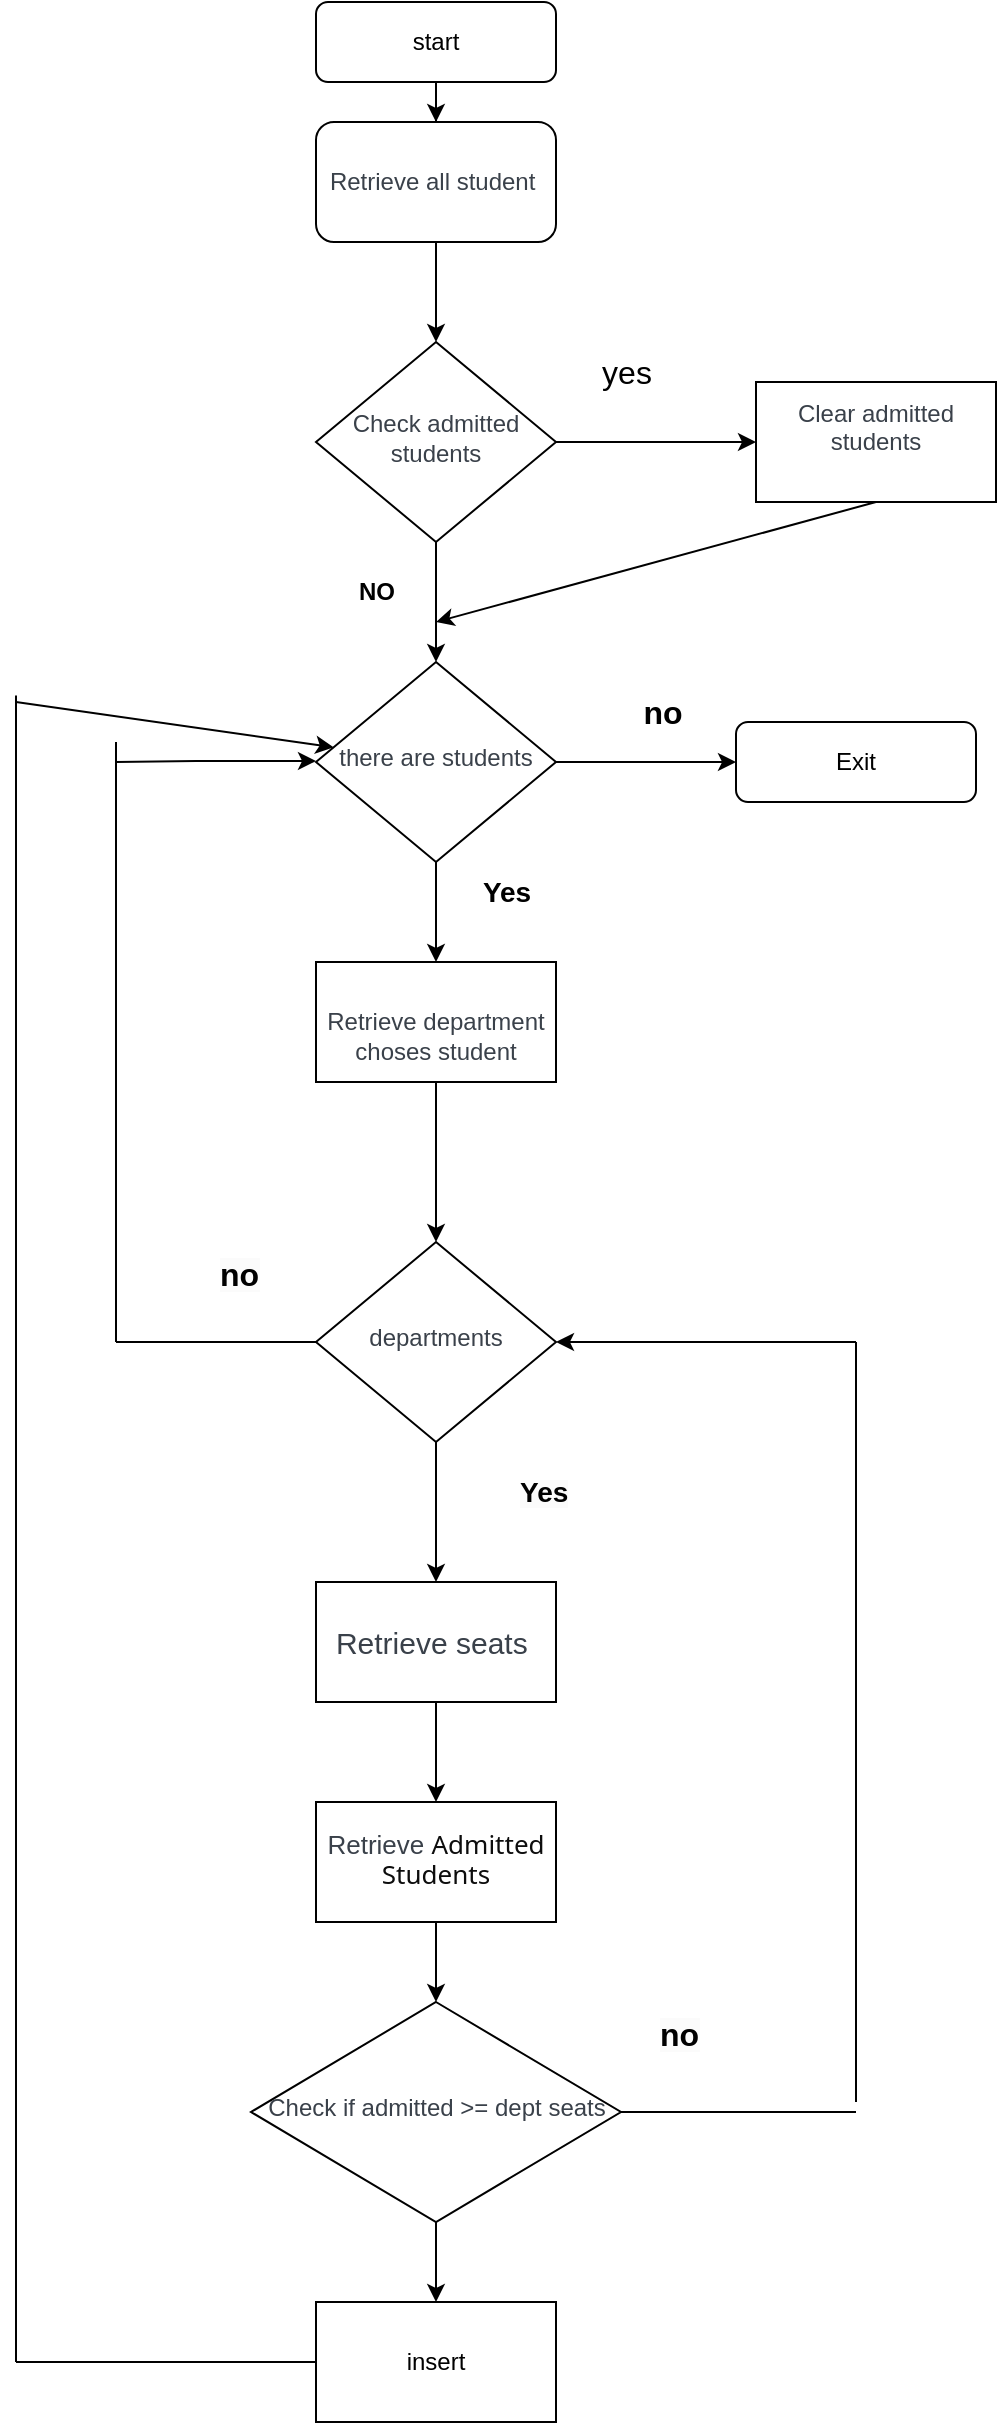 <mxfile version="24.3.1" type="github">
  <diagram id="C5RBs43oDa-KdzZeNtuy" name="Page-1">
    <mxGraphModel dx="1050" dy="565" grid="1" gridSize="10" guides="1" tooltips="1" connect="1" arrows="1" fold="1" page="1" pageScale="1" pageWidth="827" pageHeight="1169" math="0" shadow="0">
      <root>
        <mxCell id="WIyWlLk6GJQsqaUBKTNV-0" />
        <mxCell id="WIyWlLk6GJQsqaUBKTNV-1" parent="WIyWlLk6GJQsqaUBKTNV-0" />
        <mxCell id="Pb0_odCe1Oxpf_yJffRR-13" style="edgeStyle=orthogonalEdgeStyle;rounded=0;orthogonalLoop=1;jettySize=auto;html=1;entryX=0.5;entryY=0;entryDx=0;entryDy=0;" edge="1" parent="WIyWlLk6GJQsqaUBKTNV-1" source="WIyWlLk6GJQsqaUBKTNV-3" target="Pb0_odCe1Oxpf_yJffRR-3">
          <mxGeometry relative="1" as="geometry" />
        </mxCell>
        <mxCell id="WIyWlLk6GJQsqaUBKTNV-3" value="start" style="rounded=1;whiteSpace=wrap;html=1;fontSize=12;glass=0;strokeWidth=1;shadow=0;" parent="WIyWlLk6GJQsqaUBKTNV-1" vertex="1">
          <mxGeometry x="180" width="120" height="40" as="geometry" />
        </mxCell>
        <mxCell id="Pb0_odCe1Oxpf_yJffRR-63" value="" style="edgeStyle=orthogonalEdgeStyle;rounded=0;orthogonalLoop=1;jettySize=auto;html=1;" edge="1" parent="WIyWlLk6GJQsqaUBKTNV-1" source="WIyWlLk6GJQsqaUBKTNV-10" target="Pb0_odCe1Oxpf_yJffRR-14">
          <mxGeometry relative="1" as="geometry" />
        </mxCell>
        <mxCell id="Pb0_odCe1Oxpf_yJffRR-64" value="" style="edgeStyle=orthogonalEdgeStyle;rounded=0;orthogonalLoop=1;jettySize=auto;html=1;" edge="1" parent="WIyWlLk6GJQsqaUBKTNV-1" source="WIyWlLk6GJQsqaUBKTNV-10" target="Pb0_odCe1Oxpf_yJffRR-18">
          <mxGeometry relative="1" as="geometry" />
        </mxCell>
        <mxCell id="WIyWlLk6GJQsqaUBKTNV-10" value="&lt;span data-lucid-content=&quot;{&amp;quot;t&amp;quot;:&amp;quot;Check admitted students&amp;quot;,&amp;quot;m&amp;quot;:[{&amp;quot;s&amp;quot;:0,&amp;quot;n&amp;quot;:&amp;quot;c&amp;quot;,&amp;quot;v&amp;quot;:&amp;quot;#3a414aff&amp;quot;,&amp;quot;e&amp;quot;:23}]}&quot; data-lucid-type=&quot;application/vnd.lucid.text&quot;&gt;&lt;span style=&quot;color:#3a414a;&quot;&gt;Check admitted students&lt;/span&gt;&lt;/span&gt;" style="rhombus;whiteSpace=wrap;html=1;shadow=0;fontFamily=Helvetica;fontSize=12;align=center;strokeWidth=1;spacing=6;spacingTop=-4;" parent="WIyWlLk6GJQsqaUBKTNV-1" vertex="1">
          <mxGeometry x="180" y="170" width="120" height="100" as="geometry" />
        </mxCell>
        <mxCell id="Pb0_odCe1Oxpf_yJffRR-12" style="edgeStyle=orthogonalEdgeStyle;rounded=0;orthogonalLoop=1;jettySize=auto;html=1;exitX=0.5;exitY=1;exitDx=0;exitDy=0;entryX=0.5;entryY=0;entryDx=0;entryDy=0;" edge="1" parent="WIyWlLk6GJQsqaUBKTNV-1" source="Pb0_odCe1Oxpf_yJffRR-3" target="WIyWlLk6GJQsqaUBKTNV-10">
          <mxGeometry relative="1" as="geometry" />
        </mxCell>
        <UserObject label="&lt;br&gt;&lt;span data-lucid-content=&quot;{&amp;quot;t&amp;quot;:&amp;quot;Retrieve all student data&amp;quot;,&amp;quot;m&amp;quot;:[{&amp;quot;s&amp;quot;:0,&amp;quot;n&amp;quot;:&amp;quot;c&amp;quot;,&amp;quot;v&amp;quot;:&amp;quot;#3a414aff&amp;quot;,&amp;quot;e&amp;quot;:25}]}&quot; data-lucid-type=&quot;application/vnd.lucid.text&quot;&gt;&lt;span style=&quot;color:#3a414a;&quot;&gt;Retrieve all student&amp;nbsp;&lt;/span&gt;&lt;/span&gt;&lt;div&gt;&lt;br&gt;&lt;/div&gt;" link="&#xa;&lt;span data-lucid-content=&quot;{&amp;quot;t&amp;quot;:&amp;quot;Retrieve all student data&amp;quot;,&amp;quot;m&amp;quot;:[{&amp;quot;s&amp;quot;:0,&amp;quot;n&amp;quot;:&amp;quot;c&amp;quot;,&amp;quot;v&amp;quot;:&amp;quot;#3a414aff&amp;quot;,&amp;quot;e&amp;quot;:25}]}&quot; data-lucid-type=&quot;application/vnd.lucid.text&quot;&gt;&lt;span style=&quot;color:#3a414a;&quot;&gt;Retrieve all student data&lt;/span&gt;&lt;/span&gt;&#xa;&#xa;" id="Pb0_odCe1Oxpf_yJffRR-3">
          <mxCell style="rounded=1;whiteSpace=wrap;html=1;" vertex="1" parent="WIyWlLk6GJQsqaUBKTNV-1">
            <mxGeometry x="180" y="60" width="120" height="60" as="geometry" />
          </mxCell>
        </UserObject>
        <UserObject label="&#xa;&lt;span data-lucid-content=&quot;{&amp;quot;t&amp;quot;:&amp;quot;Clear admitted students&amp;quot;,&amp;quot;m&amp;quot;:[{&amp;quot;s&amp;quot;:0,&amp;quot;n&amp;quot;:&amp;quot;c&amp;quot;,&amp;quot;v&amp;quot;:&amp;quot;#3a414aff&amp;quot;,&amp;quot;e&amp;quot;:23}]}&quot; data-lucid-type=&quot;application/vnd.lucid.text&quot;&gt;&lt;span style=&quot;color:#3a414a;&quot;&gt;Clear admitted students&lt;/span&gt;&lt;/span&gt;&#xa;&#xa;" link="&#xa;&lt;span data-lucid-content=&quot;{&amp;quot;t&amp;quot;:&amp;quot;Clear admitted students&amp;quot;,&amp;quot;m&amp;quot;:[{&amp;quot;s&amp;quot;:0,&amp;quot;n&amp;quot;:&amp;quot;c&amp;quot;,&amp;quot;v&amp;quot;:&amp;quot;#3a414aff&amp;quot;,&amp;quot;e&amp;quot;:23}]}&quot; data-lucid-type=&quot;application/vnd.lucid.text&quot;&gt;&lt;span style=&quot;color:#3a414a;&quot;&gt;Clear admitted students&lt;/span&gt;&lt;/span&gt;&#xa;&#xa;" id="Pb0_odCe1Oxpf_yJffRR-14">
          <mxCell style="rounded=0;whiteSpace=wrap;html=1;" vertex="1" parent="WIyWlLk6GJQsqaUBKTNV-1">
            <mxGeometry x="400" y="190" width="120" height="60" as="geometry" />
          </mxCell>
        </UserObject>
        <mxCell id="Pb0_odCe1Oxpf_yJffRR-16" value="&lt;font style=&quot;font-size: 16px;&quot;&gt;yes&lt;/font&gt;" style="text;html=1;align=center;verticalAlign=middle;resizable=0;points=[];autosize=1;strokeColor=none;fillColor=none;strokeWidth=10;" vertex="1" parent="WIyWlLk6GJQsqaUBKTNV-1">
          <mxGeometry x="310" y="170" width="50" height="30" as="geometry" />
        </mxCell>
        <mxCell id="Pb0_odCe1Oxpf_yJffRR-17" value="&lt;b&gt;NO&lt;/b&gt;" style="text;html=1;align=center;verticalAlign=middle;resizable=0;points=[];autosize=1;strokeColor=none;fillColor=none;" vertex="1" parent="WIyWlLk6GJQsqaUBKTNV-1">
          <mxGeometry x="190" y="280" width="40" height="30" as="geometry" />
        </mxCell>
        <mxCell id="Pb0_odCe1Oxpf_yJffRR-67" value="" style="edgeStyle=orthogonalEdgeStyle;rounded=0;orthogonalLoop=1;jettySize=auto;html=1;" edge="1" parent="WIyWlLk6GJQsqaUBKTNV-1" source="Pb0_odCe1Oxpf_yJffRR-18" target="Pb0_odCe1Oxpf_yJffRR-27">
          <mxGeometry relative="1" as="geometry" />
        </mxCell>
        <mxCell id="Pb0_odCe1Oxpf_yJffRR-89" value="" style="edgeStyle=orthogonalEdgeStyle;rounded=0;orthogonalLoop=1;jettySize=auto;html=1;" edge="1" parent="WIyWlLk6GJQsqaUBKTNV-1" source="Pb0_odCe1Oxpf_yJffRR-18" target="Pb0_odCe1Oxpf_yJffRR-88">
          <mxGeometry relative="1" as="geometry" />
        </mxCell>
        <mxCell id="Pb0_odCe1Oxpf_yJffRR-18" value="&lt;div style=&quot;text-align: left;&quot;&gt;&lt;font color=&quot;#3a414a&quot;&gt;there are students&lt;/font&gt;&lt;/div&gt;" style="rhombus;whiteSpace=wrap;html=1;shadow=0;fontFamily=Helvetica;fontSize=12;align=center;strokeWidth=1;spacing=6;spacingTop=-4;" vertex="1" parent="WIyWlLk6GJQsqaUBKTNV-1">
          <mxGeometry x="180" y="330" width="120" height="100" as="geometry" />
        </mxCell>
        <mxCell id="Pb0_odCe1Oxpf_yJffRR-33" value="" style="edgeStyle=orthogonalEdgeStyle;rounded=0;orthogonalLoop=1;jettySize=auto;html=1;" edge="1" parent="WIyWlLk6GJQsqaUBKTNV-1" source="Pb0_odCe1Oxpf_yJffRR-27" target="Pb0_odCe1Oxpf_yJffRR-32">
          <mxGeometry relative="1" as="geometry" />
        </mxCell>
        <mxCell id="Pb0_odCe1Oxpf_yJffRR-27" value="&lt;br&gt;&lt;span data-lucid-content=&quot;{&amp;quot;t&amp;quot;:&amp;quot;Retrieve all student data&amp;quot;,&amp;quot;m&amp;quot;:[{&amp;quot;s&amp;quot;:0,&amp;quot;n&amp;quot;:&amp;quot;c&amp;quot;,&amp;quot;v&amp;quot;:&amp;quot;#3a414aff&amp;quot;,&amp;quot;e&amp;quot;:25}]}&quot; data-lucid-type=&quot;application/vnd.lucid.text&quot;&gt;&lt;span style=&quot;color: rgb(58, 65, 74);&quot;&gt;Retrieve department choses student&lt;/span&gt;&lt;/span&gt;" style="rounded=0;whiteSpace=wrap;html=1;" vertex="1" parent="WIyWlLk6GJQsqaUBKTNV-1">
          <mxGeometry x="180" y="480" width="120" height="60" as="geometry" />
        </mxCell>
        <mxCell id="Pb0_odCe1Oxpf_yJffRR-29" value="&lt;font style=&quot;font-size: 16px;&quot;&gt;&lt;b&gt;no&lt;/b&gt;&lt;/font&gt;" style="text;html=1;align=center;verticalAlign=middle;resizable=0;points=[];autosize=1;strokeColor=none;fillColor=none;" vertex="1" parent="WIyWlLk6GJQsqaUBKTNV-1">
          <mxGeometry x="332.5" y="340" width="40" height="30" as="geometry" />
        </mxCell>
        <mxCell id="Pb0_odCe1Oxpf_yJffRR-30" value="&lt;b&gt;&lt;font style=&quot;font-size: 14px;&quot;&gt;Yes&lt;/font&gt;&lt;/b&gt;" style="text;html=1;align=center;verticalAlign=middle;resizable=0;points=[];autosize=1;strokeColor=none;fillColor=none;" vertex="1" parent="WIyWlLk6GJQsqaUBKTNV-1">
          <mxGeometry x="250" y="430" width="50" height="30" as="geometry" />
        </mxCell>
        <mxCell id="Pb0_odCe1Oxpf_yJffRR-55" value="" style="edgeStyle=orthogonalEdgeStyle;rounded=0;orthogonalLoop=1;jettySize=auto;html=1;" edge="1" parent="WIyWlLk6GJQsqaUBKTNV-1" source="Pb0_odCe1Oxpf_yJffRR-32" target="Pb0_odCe1Oxpf_yJffRR-53">
          <mxGeometry relative="1" as="geometry" />
        </mxCell>
        <mxCell id="Pb0_odCe1Oxpf_yJffRR-32" value="&lt;div style=&quot;text-align: left;&quot;&gt;&lt;font color=&quot;#3a414a&quot;&gt;departments&lt;/font&gt;&lt;/div&gt;" style="rhombus;whiteSpace=wrap;html=1;shadow=0;fontFamily=Helvetica;fontSize=12;align=center;strokeWidth=1;spacing=6;spacingTop=-4;" vertex="1" parent="WIyWlLk6GJQsqaUBKTNV-1">
          <mxGeometry x="180" y="620" width="120" height="100" as="geometry" />
        </mxCell>
        <mxCell id="Pb0_odCe1Oxpf_yJffRR-47" value="" style="endArrow=none;html=1;rounded=0;exitX=0;exitY=0.5;exitDx=0;exitDy=0;" edge="1" parent="WIyWlLk6GJQsqaUBKTNV-1" source="Pb0_odCe1Oxpf_yJffRR-32">
          <mxGeometry width="50" height="50" relative="1" as="geometry">
            <mxPoint x="470" y="690" as="sourcePoint" />
            <mxPoint x="80" y="670" as="targetPoint" />
            <Array as="points" />
          </mxGeometry>
        </mxCell>
        <mxCell id="Pb0_odCe1Oxpf_yJffRR-48" value="" style="endArrow=none;html=1;rounded=0;" edge="1" parent="WIyWlLk6GJQsqaUBKTNV-1">
          <mxGeometry width="50" height="50" relative="1" as="geometry">
            <mxPoint x="80" y="670" as="sourcePoint" />
            <mxPoint x="80" y="370" as="targetPoint" />
          </mxGeometry>
        </mxCell>
        <mxCell id="Pb0_odCe1Oxpf_yJffRR-49" value="" style="endArrow=classic;html=1;rounded=0;" edge="1" parent="WIyWlLk6GJQsqaUBKTNV-1">
          <mxGeometry width="50" height="50" relative="1" as="geometry">
            <mxPoint x="80" y="380" as="sourcePoint" />
            <mxPoint x="180" y="379.5" as="targetPoint" />
            <Array as="points">
              <mxPoint x="120" y="379.5" />
            </Array>
          </mxGeometry>
        </mxCell>
        <mxCell id="Pb0_odCe1Oxpf_yJffRR-50" value="&lt;b style=&quot;forced-color-adjust: none; color: rgb(0, 0, 0); font-family: Helvetica; font-size: 16px; font-style: normal; font-variant-ligatures: normal; font-variant-caps: normal; letter-spacing: normal; orphans: 2; text-align: center; text-indent: 0px; text-transform: none; widows: 2; word-spacing: 0px; -webkit-text-stroke-width: 0px; white-space: nowrap; background-color: rgb(251, 251, 251); text-decoration-thickness: initial; text-decoration-style: initial; text-decoration-color: initial;&quot;&gt;no&lt;/b&gt;" style="text;whiteSpace=wrap;html=1;" vertex="1" parent="WIyWlLk6GJQsqaUBKTNV-1">
          <mxGeometry x="130" y="620" width="30" height="40" as="geometry" />
        </mxCell>
        <mxCell id="Pb0_odCe1Oxpf_yJffRR-61" value="" style="edgeStyle=orthogonalEdgeStyle;rounded=0;orthogonalLoop=1;jettySize=auto;html=1;" edge="1" parent="WIyWlLk6GJQsqaUBKTNV-1" source="Pb0_odCe1Oxpf_yJffRR-53" target="Pb0_odCe1Oxpf_yJffRR-60">
          <mxGeometry relative="1" as="geometry" />
        </mxCell>
        <mxCell id="Pb0_odCe1Oxpf_yJffRR-53" value="&lt;font style=&quot;font-size: 15px;&quot;&gt;&lt;br&gt;&lt;span data-lucid-content=&quot;{&amp;quot;t&amp;quot;:&amp;quot;Retrieve all student data&amp;quot;,&amp;quot;m&amp;quot;:[{&amp;quot;s&amp;quot;:0,&amp;quot;n&amp;quot;:&amp;quot;c&amp;quot;,&amp;quot;v&amp;quot;:&amp;quot;#3a414aff&amp;quot;,&amp;quot;e&amp;quot;:25}]}&quot; data-lucid-type=&quot;application/vnd.lucid.text&quot;&gt;&lt;span style=&quot;color: rgb(58, 65, 74);&quot;&gt;Retrieve &lt;font style=&quot;font-size: 15px;&quot;&gt;seats&amp;nbsp;&lt;/font&gt;&lt;/span&gt;&lt;/span&gt;&lt;/font&gt;&lt;div style=&quot;font-size: 15px;&quot;&gt;&lt;span data-lucid-content=&quot;{&amp;quot;t&amp;quot;:&amp;quot;Retrieve all student data&amp;quot;,&amp;quot;m&amp;quot;:[{&amp;quot;s&amp;quot;:0,&amp;quot;n&amp;quot;:&amp;quot;c&amp;quot;,&amp;quot;v&amp;quot;:&amp;quot;#3a414aff&amp;quot;,&amp;quot;e&amp;quot;:25}]}&quot; data-lucid-type=&quot;application/vnd.lucid.text&quot;&gt;&lt;span style=&quot;color: rgb(58, 65, 74);&quot;&gt;&lt;br&gt;&lt;/span&gt;&lt;/span&gt;&lt;/div&gt;" style="rounded=0;whiteSpace=wrap;html=1;" vertex="1" parent="WIyWlLk6GJQsqaUBKTNV-1">
          <mxGeometry x="180" y="790" width="120" height="60" as="geometry" />
        </mxCell>
        <mxCell id="Pb0_odCe1Oxpf_yJffRR-56" value="&lt;b style=&quot;forced-color-adjust: none; color: rgb(0, 0, 0); font-family: Helvetica; font-size: 12px; font-style: normal; font-variant-ligatures: normal; font-variant-caps: normal; letter-spacing: normal; orphans: 2; text-align: center; text-indent: 0px; text-transform: none; widows: 2; word-spacing: 0px; -webkit-text-stroke-width: 0px; white-space: nowrap; background-color: rgb(251, 251, 251); text-decoration-thickness: initial; text-decoration-style: initial; text-decoration-color: initial;&quot;&gt;&lt;font style=&quot;forced-color-adjust: none; font-size: 14px;&quot;&gt;Yes&lt;/font&gt;&lt;/b&gt;" style="text;whiteSpace=wrap;html=1;" vertex="1" parent="WIyWlLk6GJQsqaUBKTNV-1">
          <mxGeometry x="280" y="730" width="60" height="40" as="geometry" />
        </mxCell>
        <mxCell id="Pb0_odCe1Oxpf_yJffRR-70" value="" style="edgeStyle=orthogonalEdgeStyle;rounded=0;orthogonalLoop=1;jettySize=auto;html=1;" edge="1" parent="WIyWlLk6GJQsqaUBKTNV-1" source="Pb0_odCe1Oxpf_yJffRR-60" target="Pb0_odCe1Oxpf_yJffRR-69">
          <mxGeometry relative="1" as="geometry" />
        </mxCell>
        <mxCell id="Pb0_odCe1Oxpf_yJffRR-60" value="&lt;font style=&quot;font-size: 13px;&quot;&gt;&lt;br&gt;&lt;span style=&quot;&quot; data-lucid-content=&quot;{&amp;quot;t&amp;quot;:&amp;quot;Retrieve all student data&amp;quot;,&amp;quot;m&amp;quot;:[{&amp;quot;s&amp;quot;:0,&amp;quot;n&amp;quot;:&amp;quot;c&amp;quot;,&amp;quot;v&amp;quot;:&amp;quot;#3a414aff&amp;quot;,&amp;quot;e&amp;quot;:25}]}&quot; data-lucid-type=&quot;application/vnd.lucid.text&quot;&gt;&lt;span style=&quot;color: rgb(58, 65, 74);&quot;&gt;&lt;font style=&quot;font-size: 13px;&quot;&gt;Retrieve&amp;nbsp;&lt;/font&gt;&lt;/span&gt;&lt;/span&gt;&lt;/font&gt;&lt;span style=&quot;color: rgb(13, 13, 13); font-family: Söhne, ui-sans-serif, system-ui, -apple-system, &amp;quot;Segoe UI&amp;quot;, Roboto, Ubuntu, Cantarell, &amp;quot;Noto Sans&amp;quot;, sans-serif, &amp;quot;Helvetica Neue&amp;quot;, Arial, &amp;quot;Apple Color Emoji&amp;quot;, &amp;quot;Segoe UI Emoji&amp;quot;, &amp;quot;Segoe UI Symbol&amp;quot;, &amp;quot;Noto Color Emoji&amp;quot;; text-align: start; white-space-collapse: preserve; background-color: rgb(255, 255, 255); font-size: 13px;&quot;&gt;&lt;font style=&quot;font-size: 13px;&quot;&gt;Admitted Students&lt;/font&gt;&lt;/span&gt;&lt;div style=&quot;font-size: 15px;&quot;&gt;&lt;span data-lucid-content=&quot;{&amp;quot;t&amp;quot;:&amp;quot;Retrieve all student data&amp;quot;,&amp;quot;m&amp;quot;:[{&amp;quot;s&amp;quot;:0,&amp;quot;n&amp;quot;:&amp;quot;c&amp;quot;,&amp;quot;v&amp;quot;:&amp;quot;#3a414aff&amp;quot;,&amp;quot;e&amp;quot;:25}]}&quot; data-lucid-type=&quot;application/vnd.lucid.text&quot;&gt;&lt;span style=&quot;color: rgb(58, 65, 74);&quot;&gt;&lt;br&gt;&lt;/span&gt;&lt;/span&gt;&lt;/div&gt;" style="rounded=0;whiteSpace=wrap;html=1;" vertex="1" parent="WIyWlLk6GJQsqaUBKTNV-1">
          <mxGeometry x="180" y="900" width="120" height="60" as="geometry" />
        </mxCell>
        <mxCell id="Pb0_odCe1Oxpf_yJffRR-79" value="" style="edgeStyle=orthogonalEdgeStyle;rounded=0;orthogonalLoop=1;jettySize=auto;html=1;" edge="1" parent="WIyWlLk6GJQsqaUBKTNV-1" source="Pb0_odCe1Oxpf_yJffRR-69" target="Pb0_odCe1Oxpf_yJffRR-78">
          <mxGeometry relative="1" as="geometry" />
        </mxCell>
        <mxCell id="Pb0_odCe1Oxpf_yJffRR-69" value="&lt;span data-lucid-content=&quot;{&amp;quot;t&amp;quot;:&amp;quot;Check if admitted &gt;= dept seats&amp;quot;,&amp;quot;m&amp;quot;:[{&amp;quot;s&amp;quot;:0,&amp;quot;n&amp;quot;:&amp;quot;c&amp;quot;,&amp;quot;v&amp;quot;:&amp;quot;#3a414aff&amp;quot;,&amp;quot;e&amp;quot;:31}]}&quot; data-lucid-type=&quot;application/vnd.lucid.text&quot;&gt;&lt;span style=&quot;color:#3a414a;&quot;&gt;&lt;font style=&quot;font-size: 12px;&quot;&gt;Check if admitted &amp;gt;= dept seats&lt;/font&gt;&lt;/span&gt;&lt;/span&gt;" style="rhombus;whiteSpace=wrap;html=1;shadow=0;fontFamily=Helvetica;fontSize=12;align=center;strokeWidth=1;spacing=6;spacingTop=-4;" vertex="1" parent="WIyWlLk6GJQsqaUBKTNV-1">
          <mxGeometry x="147.5" y="1000" width="185" height="110" as="geometry" />
        </mxCell>
        <mxCell id="Pb0_odCe1Oxpf_yJffRR-74" value="" style="endArrow=none;html=1;rounded=0;exitX=1;exitY=0.5;exitDx=0;exitDy=0;" edge="1" parent="WIyWlLk6GJQsqaUBKTNV-1" source="Pb0_odCe1Oxpf_yJffRR-69">
          <mxGeometry width="50" height="50" relative="1" as="geometry">
            <mxPoint x="340" y="1050" as="sourcePoint" />
            <mxPoint x="450" y="1055" as="targetPoint" />
          </mxGeometry>
        </mxCell>
        <mxCell id="Pb0_odCe1Oxpf_yJffRR-75" value="" style="endArrow=none;html=1;rounded=0;" edge="1" parent="WIyWlLk6GJQsqaUBKTNV-1">
          <mxGeometry width="50" height="50" relative="1" as="geometry">
            <mxPoint x="450" y="1050" as="sourcePoint" />
            <mxPoint x="450" y="670" as="targetPoint" />
          </mxGeometry>
        </mxCell>
        <mxCell id="Pb0_odCe1Oxpf_yJffRR-76" value="" style="endArrow=classic;html=1;rounded=0;entryX=1;entryY=0.5;entryDx=0;entryDy=0;" edge="1" parent="WIyWlLk6GJQsqaUBKTNV-1" target="Pb0_odCe1Oxpf_yJffRR-32">
          <mxGeometry width="50" height="50" relative="1" as="geometry">
            <mxPoint x="450" y="670" as="sourcePoint" />
            <mxPoint x="464" y="620" as="targetPoint" />
          </mxGeometry>
        </mxCell>
        <mxCell id="Pb0_odCe1Oxpf_yJffRR-77" value="&lt;b style=&quot;forced-color-adjust: none; color: rgb(0, 0, 0); font-family: Helvetica; font-style: normal; font-variant-ligatures: normal; font-variant-caps: normal; letter-spacing: normal; orphans: 2; text-indent: 0px; text-transform: none; widows: 2; word-spacing: 0px; -webkit-text-stroke-width: 0px; white-space: nowrap; text-decoration-thickness: initial; text-decoration-style: initial; text-decoration-color: initial; font-size: 16px; text-align: center; background-color: rgb(251, 251, 251);&quot;&gt;no&lt;/b&gt;" style="text;whiteSpace=wrap;html=1;" vertex="1" parent="WIyWlLk6GJQsqaUBKTNV-1">
          <mxGeometry x="350" y="1000" width="50" height="40" as="geometry" />
        </mxCell>
        <mxCell id="Pb0_odCe1Oxpf_yJffRR-78" value="insert" style="rounded=0;whiteSpace=wrap;html=1;" vertex="1" parent="WIyWlLk6GJQsqaUBKTNV-1">
          <mxGeometry x="180" y="1150" width="120" height="60" as="geometry" />
        </mxCell>
        <mxCell id="Pb0_odCe1Oxpf_yJffRR-82" value="" style="endArrow=none;html=1;rounded=0;entryX=0;entryY=0.5;entryDx=0;entryDy=0;" edge="1" parent="WIyWlLk6GJQsqaUBKTNV-1" target="Pb0_odCe1Oxpf_yJffRR-78">
          <mxGeometry width="50" height="50" relative="1" as="geometry">
            <mxPoint x="30" y="1180" as="sourcePoint" />
            <mxPoint x="520" y="990" as="targetPoint" />
            <Array as="points">
              <mxPoint x="180" y="1180" />
            </Array>
          </mxGeometry>
        </mxCell>
        <mxCell id="Pb0_odCe1Oxpf_yJffRR-83" value="" style="endArrow=none;html=1;rounded=0;" edge="1" parent="WIyWlLk6GJQsqaUBKTNV-1">
          <mxGeometry width="50" height="50" relative="1" as="geometry">
            <mxPoint x="30" y="1180" as="sourcePoint" />
            <mxPoint x="30" y="346.8" as="targetPoint" />
          </mxGeometry>
        </mxCell>
        <mxCell id="Pb0_odCe1Oxpf_yJffRR-84" value="" style="endArrow=classic;html=1;rounded=0;" edge="1" parent="WIyWlLk6GJQsqaUBKTNV-1" target="Pb0_odCe1Oxpf_yJffRR-18">
          <mxGeometry width="50" height="50" relative="1" as="geometry">
            <mxPoint x="30" y="350" as="sourcePoint" />
            <mxPoint x="520" y="440" as="targetPoint" />
          </mxGeometry>
        </mxCell>
        <mxCell id="Pb0_odCe1Oxpf_yJffRR-87" value="" style="endArrow=classic;html=1;rounded=0;exitX=0.5;exitY=1;exitDx=0;exitDy=0;" edge="1" parent="WIyWlLk6GJQsqaUBKTNV-1" source="Pb0_odCe1Oxpf_yJffRR-14">
          <mxGeometry width="50" height="50" relative="1" as="geometry">
            <mxPoint x="310" y="310" as="sourcePoint" />
            <mxPoint x="240" y="310" as="targetPoint" />
          </mxGeometry>
        </mxCell>
        <mxCell id="Pb0_odCe1Oxpf_yJffRR-88" value="Exit" style="rounded=1;whiteSpace=wrap;html=1;fontSize=12;glass=0;strokeWidth=1;shadow=0;" vertex="1" parent="WIyWlLk6GJQsqaUBKTNV-1">
          <mxGeometry x="390" y="360" width="120" height="40" as="geometry" />
        </mxCell>
      </root>
    </mxGraphModel>
  </diagram>
</mxfile>
